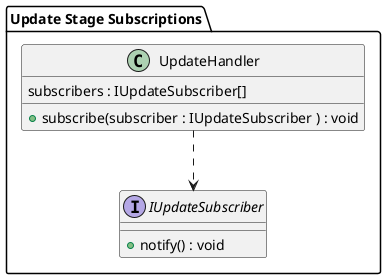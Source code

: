 @startuml
package "Update Stage Subscriptions" {
  interface IUpdateSubscriber {
    +notify() : void
  }

  class UpdateHandler {
    subscribers : IUpdateSubscriber[]
    +subscribe(subscriber : IUpdateSubscriber ) : void
  }
  UpdateHandler ..> IUpdateSubscriber
}
@enduml
